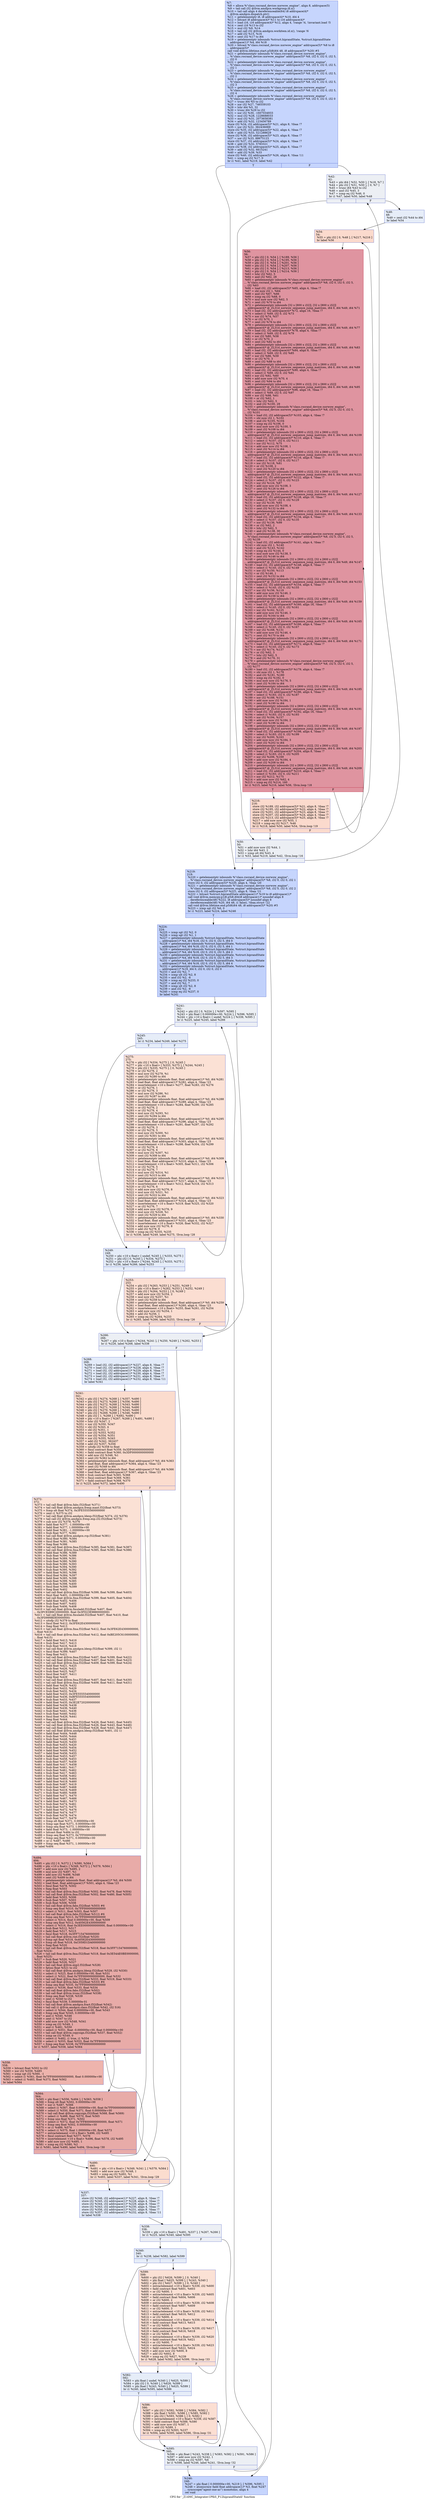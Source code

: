 digraph "CFG for '_Z14MC_Integratev1PfiiS_P12hiprandStateli' function" {
	label="CFG for '_Z14MC_Integratev1PfiiS_P12hiprandStateli' function";

	Node0x5ff8b40 [shape=record,color="#3d50c3ff", style=filled, fillcolor="#7ea1fa70",label="{%7:\l  %8 = alloca %\"class.rocrand_device::xorwow_engine\", align 8, addrspace(5)\l  %9 = tail call i32 @llvm.amdgcn.workgroup.id.x()\l  %10 = tail call align 4 dereferenceable(64) i8 addrspace(4)*\l... @llvm.amdgcn.dispatch.ptr()\l  %11 = getelementptr i8, i8 addrspace(4)* %10, i64 4\l  %12 = bitcast i8 addrspace(4)* %11 to i16 addrspace(4)*\l  %13 = load i16, i16 addrspace(4)* %12, align 4, !range !4, !invariant.load !5\l  %14 = zext i16 %13 to i32\l  %15 = mul i32 %9, %14\l  %16 = tail call i32 @llvm.amdgcn.workitem.id.x(), !range !6\l  %17 = add i32 %15, %16\l  %18 = sext i32 %17 to i64\l  %19 = getelementptr inbounds %struct.hiprandState, %struct.hiprandState\l... addrspace(1)* %4, i64 %18\l  %20 = bitcast %\"class.rocrand_device::xorwow_engine\" addrspace(5)* %8 to i8\l... addrspace(5)*\l  call void @llvm.lifetime.start.p5i8(i64 48, i8 addrspace(5)* %20) #5\l  %21 = getelementptr inbounds %\"class.rocrand_device::xorwow_engine\",\l... %\"class.rocrand_device::xorwow_engine\" addrspace(5)* %8, i32 0, i32 0, i32 5,\l... i32 0\l  %22 = getelementptr inbounds %\"class.rocrand_device::xorwow_engine\",\l... %\"class.rocrand_device::xorwow_engine\" addrspace(5)* %8, i32 0, i32 0, i32 5,\l... i32 1\l  %23 = getelementptr inbounds %\"class.rocrand_device::xorwow_engine\",\l... %\"class.rocrand_device::xorwow_engine\" addrspace(5)* %8, i32 0, i32 0, i32 5,\l... i32 2\l  %24 = getelementptr inbounds %\"class.rocrand_device::xorwow_engine\",\l... %\"class.rocrand_device::xorwow_engine\" addrspace(5)* %8, i32 0, i32 0, i32 5,\l... i32 3\l  %25 = getelementptr inbounds %\"class.rocrand_device::xorwow_engine\",\l... %\"class.rocrand_device::xorwow_engine\" addrspace(5)* %8, i32 0, i32 0, i32 5,\l... i32 4\l  %26 = getelementptr inbounds %\"class.rocrand_device::xorwow_engine\",\l... %\"class.rocrand_device::xorwow_engine\" addrspace(5)* %8, i32 0, i32 0, i32 0\l  %27 = trunc i64 %5 to i32\l  %28 = xor i32 %27, 746559103\l  %29 = lshr i64 %5, 32\l  %30 = trunc i64 %29 to i32\l  %31 = xor i32 %30, -1607034933\l  %32 = mul i32 %28, 1228688033\l  %33 = mul i32 %31, 2073658381\l  %34 = add i32 %32, 123456789\l  store i32 %34, i32 addrspace(5)* %21, align 8, !tbaa !7\l  %35 = xor i32 %32, 362436069\l  store i32 %35, i32 addrspace(5)* %22, align 4, !tbaa !7\l  %36 = add i32 %33, 521288629\l  store i32 %36, i32 addrspace(5)* %23, align 8, !tbaa !7\l  %37 = xor i32 %33, 88675123\l  store i32 %37, i32 addrspace(5)* %24, align 4, !tbaa !7\l  %38 = add i32 %32, 5783321\l  store i32 %38, i32 addrspace(5)* %25, align 8, !tbaa !7\l  %39 = add i32 %32, 6615241\l  %40 = add i32 %39, %33\l  store i32 %40, i32 addrspace(5)* %26, align 8, !tbaa !11\l  %41 = icmp eq i32 %17, 0\l  br i1 %41, label %219, label %42\l|{<s0>T|<s1>F}}"];
	Node0x5ff8b40:s0 -> Node0x5fffea0;
	Node0x5ff8b40:s1 -> Node0x5ffff30;
	Node0x5ffff30 [shape=record,color="#3d50c3ff", style=filled, fillcolor="#d4dbe670",label="{%42:\l42:                                               \l  %43 = phi i64 [ %52, %50 ], [ %18, %7 ]\l  %44 = phi i32 [ %51, %50 ], [ 0, %7 ]\l  %45 = trunc i64 %43 to i32\l  %46 = and i32 %45, 3\l  %47 = icmp eq i32 %46, 0\l  br i1 %47, label %50, label %48\l|{<s0>T|<s1>F}}"];
	Node0x5ffff30:s0 -> Node0x6000070;
	Node0x5ffff30:s1 -> Node0x6000460;
	Node0x6000460 [shape=record,color="#3d50c3ff", style=filled, fillcolor="#c7d7f070",label="{%48:\l48:                                               \l  %49 = zext i32 %44 to i64\l  br label %54\l}"];
	Node0x6000460 -> Node0x6000610;
	Node0x6000070 [shape=record,color="#3d50c3ff", style=filled, fillcolor="#d4dbe670",label="{%50:\l50:                                               \l  %51 = add nuw nsw i32 %44, 1\l  %52 = lshr i64 %43, 2\l  %53 = icmp ult i64 %43, 4\l  br i1 %53, label %219, label %42, !llvm.loop !16\l|{<s0>T|<s1>F}}"];
	Node0x6000070:s0 -> Node0x5fffea0;
	Node0x6000070:s1 -> Node0x5ffff30;
	Node0x6000610 [shape=record,color="#3d50c3ff", style=filled, fillcolor="#f7ac8e70",label="{%54:\l54:                                               \l  %55 = phi i32 [ 0, %48 ], [ %217, %216 ]\l  br label %56\l}"];
	Node0x6000610 -> Node0x6000af0;
	Node0x6000af0 [shape=record,color="#b70d28ff", style=filled, fillcolor="#b70d2870",label="{%56:\l56:                                               \l  %57 = phi i32 [ 0, %54 ], [ %189, %56 ]\l  %58 = phi i32 [ 0, %54 ], [ %195, %56 ]\l  %59 = phi i32 [ 0, %54 ], [ %201, %56 ]\l  %60 = phi i32 [ 0, %54 ], [ %207, %56 ]\l  %61 = phi i32 [ 0, %54 ], [ %213, %56 ]\l  %62 = phi i32 [ 0, %54 ], [ %214, %56 ]\l  %63 = lshr i32 %62, 5\l  %64 = and i32 %62, 28\l  %65 = getelementptr inbounds %\"class.rocrand_device::xorwow_engine\",\l... %\"class.rocrand_device::xorwow_engine\" addrspace(5)* %8, i32 0, i32 0, i32 5,\l... i32 %63\l  %66 = load i32, i32 addrspace(5)* %65, align 4, !tbaa !7\l  %67 = shl nuw i32 1, %64\l  %68 = and i32 %67, %66\l  %69 = icmp eq i32 %68, 0\l  %70 = mul nuw nsw i32 %62, 5\l  %71 = zext i32 %70 to i64\l  %72 = getelementptr inbounds [32 x [800 x i32]], [32 x [800 x i32]]\l... addrspace(4)* @_ZL31d_xorwow_sequence_jump_matrices, i64 0, i64 %49, i64 %71\l  %73 = load i32, i32 addrspace(4)* %72, align 16, !tbaa !7\l  %74 = select i1 %69, i32 0, i32 %73\l  %75 = xor i32 %74, %57\l  %76 = or i32 %70, 1\l  %77 = zext i32 %76 to i64\l  %78 = getelementptr inbounds [32 x [800 x i32]], [32 x [800 x i32]]\l... addrspace(4)* @_ZL31d_xorwow_sequence_jump_matrices, i64 0, i64 %49, i64 %77\l  %79 = load i32, i32 addrspace(4)* %78, align 4, !tbaa !7\l  %80 = select i1 %69, i32 0, i32 %79\l  %81 = xor i32 %80, %58\l  %82 = or i32 %70, 2\l  %83 = zext i32 %82 to i64\l  %84 = getelementptr inbounds [32 x [800 x i32]], [32 x [800 x i32]]\l... addrspace(4)* @_ZL31d_xorwow_sequence_jump_matrices, i64 0, i64 %49, i64 %83\l  %85 = load i32, i32 addrspace(4)* %84, align 8, !tbaa !7\l  %86 = select i1 %69, i32 0, i32 %85\l  %87 = xor i32 %86, %59\l  %88 = or i32 %70, 3\l  %89 = zext i32 %88 to i64\l  %90 = getelementptr inbounds [32 x [800 x i32]], [32 x [800 x i32]]\l... addrspace(4)* @_ZL31d_xorwow_sequence_jump_matrices, i64 0, i64 %49, i64 %89\l  %91 = load i32, i32 addrspace(4)* %90, align 4, !tbaa !7\l  %92 = select i1 %69, i32 0, i32 %91\l  %93 = xor i32 %92, %60\l  %94 = add nuw nsw i32 %70, 4\l  %95 = zext i32 %94 to i64\l  %96 = getelementptr inbounds [32 x [800 x i32]], [32 x [800 x i32]]\l... addrspace(4)* @_ZL31d_xorwow_sequence_jump_matrices, i64 0, i64 %49, i64 %95\l  %97 = load i32, i32 addrspace(4)* %96, align 16, !tbaa !7\l  %98 = select i1 %69, i32 0, i32 %97\l  %99 = xor i32 %98, %61\l  %100 = or i32 %62, 1\l  %101 = lshr i32 %62, 5\l  %102 = and i32 %100, 29\l  %103 = getelementptr inbounds %\"class.rocrand_device::xorwow_engine\",\l... %\"class.rocrand_device::xorwow_engine\" addrspace(5)* %8, i32 0, i32 0, i32 5,\l... i32 %101\l  %104 = load i32, i32 addrspace(5)* %103, align 4, !tbaa !7\l  %105 = shl nuw i32 1, %102\l  %106 = and i32 %105, %104\l  %107 = icmp eq i32 %106, 0\l  %108 = mul nuw nsw i32 %100, 5\l  %109 = zext i32 %108 to i64\l  %110 = getelementptr inbounds [32 x [800 x i32]], [32 x [800 x i32]]\l... addrspace(4)* @_ZL31d_xorwow_sequence_jump_matrices, i64 0, i64 %49, i64 %109\l  %111 = load i32, i32 addrspace(4)* %110, align 4, !tbaa !7\l  %112 = select i1 %107, i32 0, i32 %111\l  %113 = xor i32 %112, %75\l  %114 = add nuw nsw i32 %108, 1\l  %115 = zext i32 %114 to i64\l  %116 = getelementptr inbounds [32 x [800 x i32]], [32 x [800 x i32]]\l... addrspace(4)* @_ZL31d_xorwow_sequence_jump_matrices, i64 0, i64 %49, i64 %115\l  %117 = load i32, i32 addrspace(4)* %116, align 8, !tbaa !7\l  %118 = select i1 %107, i32 0, i32 %117\l  %119 = xor i32 %118, %81\l  %120 = or i32 %108, 2\l  %121 = zext i32 %120 to i64\l  %122 = getelementptr inbounds [32 x [800 x i32]], [32 x [800 x i32]]\l... addrspace(4)* @_ZL31d_xorwow_sequence_jump_matrices, i64 0, i64 %49, i64 %121\l  %123 = load i32, i32 addrspace(4)* %122, align 4, !tbaa !7\l  %124 = select i1 %107, i32 0, i32 %123\l  %125 = xor i32 %124, %87\l  %126 = add nuw nsw i32 %108, 3\l  %127 = zext i32 %126 to i64\l  %128 = getelementptr inbounds [32 x [800 x i32]], [32 x [800 x i32]]\l... addrspace(4)* @_ZL31d_xorwow_sequence_jump_matrices, i64 0, i64 %49, i64 %127\l  %129 = load i32, i32 addrspace(4)* %128, align 16, !tbaa !7\l  %130 = select i1 %107, i32 0, i32 %129\l  %131 = xor i32 %130, %93\l  %132 = add nuw nsw i32 %108, 4\l  %133 = zext i32 %132 to i64\l  %134 = getelementptr inbounds [32 x [800 x i32]], [32 x [800 x i32]]\l... addrspace(4)* @_ZL31d_xorwow_sequence_jump_matrices, i64 0, i64 %49, i64 %133\l  %135 = load i32, i32 addrspace(4)* %134, align 4, !tbaa !7\l  %136 = select i1 %107, i32 0, i32 %135\l  %137 = xor i32 %136, %99\l  %138 = or i32 %62, 2\l  %139 = lshr i32 %62, 5\l  %140 = and i32 %138, 30\l  %141 = getelementptr inbounds %\"class.rocrand_device::xorwow_engine\",\l... %\"class.rocrand_device::xorwow_engine\" addrspace(5)* %8, i32 0, i32 0, i32 5,\l... i32 %139\l  %142 = load i32, i32 addrspace(5)* %141, align 4, !tbaa !7\l  %143 = shl nuw i32 1, %140\l  %144 = and i32 %143, %142\l  %145 = icmp eq i32 %144, 0\l  %146 = mul nuw nsw i32 %138, 5\l  %147 = zext i32 %146 to i64\l  %148 = getelementptr inbounds [32 x [800 x i32]], [32 x [800 x i32]]\l... addrspace(4)* @_ZL31d_xorwow_sequence_jump_matrices, i64 0, i64 %49, i64 %147\l  %149 = load i32, i32 addrspace(4)* %148, align 8, !tbaa !7\l  %150 = select i1 %145, i32 0, i32 %149\l  %151 = xor i32 %150, %113\l  %152 = or i32 %146, 1\l  %153 = zext i32 %152 to i64\l  %154 = getelementptr inbounds [32 x [800 x i32]], [32 x [800 x i32]]\l... addrspace(4)* @_ZL31d_xorwow_sequence_jump_matrices, i64 0, i64 %49, i64 %153\l  %155 = load i32, i32 addrspace(4)* %154, align 4, !tbaa !7\l  %156 = select i1 %145, i32 0, i32 %155\l  %157 = xor i32 %156, %119\l  %158 = add nuw nsw i32 %146, 2\l  %159 = zext i32 %158 to i64\l  %160 = getelementptr inbounds [32 x [800 x i32]], [32 x [800 x i32]]\l... addrspace(4)* @_ZL31d_xorwow_sequence_jump_matrices, i64 0, i64 %49, i64 %159\l  %161 = load i32, i32 addrspace(4)* %160, align 16, !tbaa !7\l  %162 = select i1 %145, i32 0, i32 %161\l  %163 = xor i32 %162, %125\l  %164 = add nuw nsw i32 %146, 3\l  %165 = zext i32 %164 to i64\l  %166 = getelementptr inbounds [32 x [800 x i32]], [32 x [800 x i32]]\l... addrspace(4)* @_ZL31d_xorwow_sequence_jump_matrices, i64 0, i64 %49, i64 %165\l  %167 = load i32, i32 addrspace(4)* %166, align 4, !tbaa !7\l  %168 = select i1 %145, i32 0, i32 %167\l  %169 = xor i32 %168, %131\l  %170 = add nuw nsw i32 %146, 4\l  %171 = zext i32 %170 to i64\l  %172 = getelementptr inbounds [32 x [800 x i32]], [32 x [800 x i32]]\l... addrspace(4)* @_ZL31d_xorwow_sequence_jump_matrices, i64 0, i64 %49, i64 %171\l  %173 = load i32, i32 addrspace(4)* %172, align 8, !tbaa !7\l  %174 = select i1 %145, i32 0, i32 %173\l  %175 = xor i32 %174, %137\l  %176 = or i32 %62, 3\l  %177 = lshr i32 %62, 5\l  %178 = and i32 %176, 31\l  %179 = getelementptr inbounds %\"class.rocrand_device::xorwow_engine\",\l... %\"class.rocrand_device::xorwow_engine\" addrspace(5)* %8, i32 0, i32 0, i32 5,\l... i32 %177\l  %180 = load i32, i32 addrspace(5)* %179, align 4, !tbaa !7\l  %181 = shl nuw i32 1, %178\l  %182 = and i32 %181, %180\l  %183 = icmp eq i32 %182, 0\l  %184 = mul nuw nsw i32 %176, 5\l  %185 = zext i32 %184 to i64\l  %186 = getelementptr inbounds [32 x [800 x i32]], [32 x [800 x i32]]\l... addrspace(4)* @_ZL31d_xorwow_sequence_jump_matrices, i64 0, i64 %49, i64 %185\l  %187 = load i32, i32 addrspace(4)* %186, align 4, !tbaa !7\l  %188 = select i1 %183, i32 0, i32 %187\l  %189 = xor i32 %188, %151\l  %190 = add nuw nsw i32 %184, 1\l  %191 = zext i32 %190 to i64\l  %192 = getelementptr inbounds [32 x [800 x i32]], [32 x [800 x i32]]\l... addrspace(4)* @_ZL31d_xorwow_sequence_jump_matrices, i64 0, i64 %49, i64 %191\l  %193 = load i32, i32 addrspace(4)* %192, align 16, !tbaa !7\l  %194 = select i1 %183, i32 0, i32 %193\l  %195 = xor i32 %194, %157\l  %196 = add nuw nsw i32 %184, 2\l  %197 = zext i32 %196 to i64\l  %198 = getelementptr inbounds [32 x [800 x i32]], [32 x [800 x i32]]\l... addrspace(4)* @_ZL31d_xorwow_sequence_jump_matrices, i64 0, i64 %49, i64 %197\l  %199 = load i32, i32 addrspace(4)* %198, align 4, !tbaa !7\l  %200 = select i1 %183, i32 0, i32 %199\l  %201 = xor i32 %200, %163\l  %202 = add nuw nsw i32 %184, 3\l  %203 = zext i32 %202 to i64\l  %204 = getelementptr inbounds [32 x [800 x i32]], [32 x [800 x i32]]\l... addrspace(4)* @_ZL31d_xorwow_sequence_jump_matrices, i64 0, i64 %49, i64 %203\l  %205 = load i32, i32 addrspace(4)* %204, align 8, !tbaa !7\l  %206 = select i1 %183, i32 0, i32 %205\l  %207 = xor i32 %206, %169\l  %208 = add nuw nsw i32 %184, 4\l  %209 = zext i32 %208 to i64\l  %210 = getelementptr inbounds [32 x [800 x i32]], [32 x [800 x i32]]\l... addrspace(4)* @_ZL31d_xorwow_sequence_jump_matrices, i64 0, i64 %49, i64 %209\l  %211 = load i32, i32 addrspace(4)* %210, align 4, !tbaa !7\l  %212 = select i1 %183, i32 0, i32 %211\l  %213 = xor i32 %212, %175\l  %214 = add nuw nsw i32 %62, 4\l  %215 = icmp eq i32 %214, 160\l  br i1 %215, label %216, label %56, !llvm.loop !18\l|{<s0>T|<s1>F}}"];
	Node0x6000af0:s0 -> Node0x60009b0;
	Node0x6000af0:s1 -> Node0x6000af0;
	Node0x60009b0 [shape=record,color="#3d50c3ff", style=filled, fillcolor="#f7ac8e70",label="{%216:\l216:                                              \l  store i32 %189, i32 addrspace(5)* %21, align 8, !tbaa !7\l  store i32 %195, i32 addrspace(5)* %22, align 4, !tbaa !7\l  store i32 %201, i32 addrspace(5)* %23, align 8, !tbaa !7\l  store i32 %207, i32 addrspace(5)* %24, align 4, !tbaa !7\l  store i32 %213, i32 addrspace(5)* %25, align 8, !tbaa !7\l  %217 = add nuw nsw i32 %55, 1\l  %218 = icmp eq i32 %217, %46\l  br i1 %218, label %50, label %54, !llvm.loop !19\l|{<s0>T|<s1>F}}"];
	Node0x60009b0:s0 -> Node0x6000070;
	Node0x60009b0:s1 -> Node0x6000610;
	Node0x5fffea0 [shape=record,color="#3d50c3ff", style=filled, fillcolor="#7ea1fa70",label="{%219:\l219:                                              \l  %220 = getelementptr inbounds %\"class.rocrand_device::xorwow_engine\",\l... %\"class.rocrand_device::xorwow_engine\" addrspace(5)* %8, i32 0, i32 0, i32 1\l  store i32 0, i32 addrspace(5)* %220, align 4, !tbaa !20\l  %221 = getelementptr inbounds %\"class.rocrand_device::xorwow_engine\",\l... %\"class.rocrand_device::xorwow_engine\" addrspace(5)* %8, i32 0, i32 0, i32 2\l  store i32 0, i32 addrspace(5)* %221, align 8, !tbaa !21\l  %222 = bitcast %struct.hiprandState addrspace(1)* %19 to i8 addrspace(1)*\l  call void @llvm.memcpy.p1i8.p5i8.i64(i8 addrspace(1)* noundef align 8\l... dereferenceable(48) %222, i8 addrspace(5)* noundef align 8\l... dereferenceable(48) %20, i64 48, i1 false), !tbaa.struct !22\l  call void @llvm.lifetime.end.p5i8(i64 48, i8 addrspace(5)* %20) #5\l  %223 = icmp sgt i32 %6, 0\l  br i1 %223, label %224, label %246\l|{<s0>T|<s1>F}}"];
	Node0x5fffea0:s0 -> Node0x60085e0;
	Node0x5fffea0:s1 -> Node0x6008630;
	Node0x60085e0 [shape=record,color="#3d50c3ff", style=filled, fillcolor="#7396f570",label="{%224:\l224:                                              \l  %225 = icmp sgt i32 %2, 0\l  %226 = icmp sgt i32 %1, 1\l  %227 = getelementptr inbounds %struct.hiprandState, %struct.hiprandState\l... addrspace(1)* %4, i64 %18, i32 0, i32 0, i32 5, i64 0\l  %228 = getelementptr inbounds %struct.hiprandState, %struct.hiprandState\l... addrspace(1)* %4, i64 %18, i32 0, i32 0, i32 5, i64 1\l  %229 = getelementptr inbounds %struct.hiprandState, %struct.hiprandState\l... addrspace(1)* %4, i64 %18, i32 0, i32 0, i32 5, i64 2\l  %230 = getelementptr inbounds %struct.hiprandState, %struct.hiprandState\l... addrspace(1)* %4, i64 %18, i32 0, i32 0, i32 5, i64 3\l  %231 = getelementptr inbounds %struct.hiprandState, %struct.hiprandState\l... addrspace(1)* %4, i64 %18, i32 0, i32 0, i32 5, i64 4\l  %232 = getelementptr inbounds %struct.hiprandState, %struct.hiprandState\l... addrspace(1)* %19, i64 0, i32 0, i32 0, i32 0\l  %233 = and i32 %2, 7\l  %234 = icmp ult i32 %2, 8\l  %235 = and i32 %2, -8\l  %236 = icmp eq i32 %233, 0\l  %237 = and i32 %2, 7\l  %238 = icmp ult i32 %2, 8\l  %239 = and i32 %2, -8\l  %240 = icmp eq i32 %237, 0\l  br label %241\l}"];
	Node0x60085e0 -> Node0x60093b0;
	Node0x60093b0 [shape=record,color="#3d50c3ff", style=filled, fillcolor="#d4dbe670",label="{%241:\l241:                                              \l  %242 = phi i32 [ 0, %224 ], [ %597, %595 ]\l  %243 = phi float [ 0.000000e+00, %224 ], [ %596, %595 ]\l  %244 = phi \<10 x float\> [ undef, %224 ], [ %339, %595 ]\l  br i1 %225, label %245, label %266\l|{<s0>T|<s1>F}}"];
	Node0x60093b0:s0 -> Node0x600ac90;
	Node0x60093b0:s1 -> Node0x600ad20;
	Node0x600ac90 [shape=record,color="#3d50c3ff", style=filled, fillcolor="#c7d7f070",label="{%245:\l245:                                              \l  br i1 %234, label %249, label %275\l|{<s0>T|<s1>F}}"];
	Node0x600ac90:s0 -> Node0x600ae60;
	Node0x600ac90:s1 -> Node0x600aeb0;
	Node0x6008630 [shape=record,color="#3d50c3ff", style=filled, fillcolor="#7ea1fa70",label="{%246:\l246:                                              \l  %247 = phi float [ 0.000000e+00, %219 ], [ %596, %595 ]\l  %248 = atomicrmw fadd float addrspace(1)* %3, float %247\l... syncscope(\"agent-one-as\") monotonic, align 4\l  ret void\l}"];
	Node0x600ae60 [shape=record,color="#3d50c3ff", style=filled, fillcolor="#c7d7f070",label="{%249:\l249:                                              \l  %250 = phi \<10 x float\> [ undef, %245 ], [ %333, %275 ]\l  %251 = phi i32 [ 0, %245 ], [ %334, %275 ]\l  %252 = phi \<10 x float\> [ %244, %245 ], [ %333, %275 ]\l  br i1 %236, label %266, label %253\l|{<s0>T|<s1>F}}"];
	Node0x600ae60:s0 -> Node0x600ad20;
	Node0x600ae60:s1 -> Node0x600b420;
	Node0x600b420 [shape=record,color="#3d50c3ff", style=filled, fillcolor="#f7b59970",label="{%253:\l253:                                              \l  %254 = phi i32 [ %263, %253 ], [ %251, %249 ]\l  %255 = phi \<10 x float\> [ %262, %253 ], [ %252, %249 ]\l  %256 = phi i32 [ %264, %253 ], [ 0, %249 ]\l  %257 = add nuw nsw i32 %254, 2\l  %258 = mul nsw i32 %257, %1\l  %259 = sext i32 %258 to i64\l  %260 = getelementptr inbounds float, float addrspace(1)* %0, i64 %259\l  %261 = load float, float addrspace(1)* %260, align 4, !tbaa !23\l  %262 = insertelement \<10 x float\> %255, float %261, i32 %254\l  %263 = add nuw nsw i32 %254, 1\l  %264 = add i32 %256, 1\l  %265 = icmp eq i32 %264, %233\l  br i1 %265, label %266, label %253, !llvm.loop !26\l|{<s0>T|<s1>F}}"];
	Node0x600b420:s0 -> Node0x600ad20;
	Node0x600b420:s1 -> Node0x600b420;
	Node0x600ad20 [shape=record,color="#3d50c3ff", style=filled, fillcolor="#d4dbe670",label="{%266:\l266:                                              \l  %267 = phi \<10 x float\> [ %244, %241 ], [ %250, %249 ], [ %262, %253 ]\l  br i1 %226, label %268, label %338\l|{<s0>T|<s1>F}}"];
	Node0x600ad20:s0 -> Node0x600c910;
	Node0x600ad20:s1 -> Node0x600c960;
	Node0x600c910 [shape=record,color="#3d50c3ff", style=filled, fillcolor="#c1d4f470",label="{%268:\l268:                                              \l  %269 = load i32, i32 addrspace(1)* %227, align 8, !tbaa !7\l  %270 = load i32, i32 addrspace(1)* %228, align 4, !tbaa !7\l  %271 = load i32, i32 addrspace(1)* %229, align 8, !tbaa !7\l  %272 = load i32, i32 addrspace(1)* %230, align 4, !tbaa !7\l  %273 = load i32, i32 addrspace(1)* %231, align 8, !tbaa !7\l  %274 = load i32, i32 addrspace(1)* %232, align 8, !tbaa !11\l  br label %341\l}"];
	Node0x600c910 -> Node0x5ff9ac0;
	Node0x600aeb0 [shape=record,color="#3d50c3ff", style=filled, fillcolor="#f7bca170",label="{%275:\l275:                                              \l  %276 = phi i32 [ %334, %275 ], [ 0, %245 ]\l  %277 = phi \<10 x float\> [ %333, %275 ], [ %244, %245 ]\l  %278 = phi i32 [ %335, %275 ], [ 0, %245 ]\l  %279 = or i32 %276, 2\l  %280 = mul nsw i32 %279, %1\l  %281 = sext i32 %280 to i64\l  %282 = getelementptr inbounds float, float addrspace(1)* %0, i64 %281\l  %283 = load float, float addrspace(1)* %282, align 4, !tbaa !23\l  %284 = insertelement \<10 x float\> %277, float %283, i32 %276\l  %285 = or i32 %276, 1\l  %286 = or i32 %276, 3\l  %287 = mul nsw i32 %286, %1\l  %288 = sext i32 %287 to i64\l  %289 = getelementptr inbounds float, float addrspace(1)* %0, i64 %288\l  %290 = load float, float addrspace(1)* %289, align 4, !tbaa !23\l  %291 = insertelement \<10 x float\> %284, float %290, i32 %285\l  %292 = or i32 %276, 2\l  %293 = or i32 %276, 4\l  %294 = mul nsw i32 %293, %1\l  %295 = sext i32 %294 to i64\l  %296 = getelementptr inbounds float, float addrspace(1)* %0, i64 %295\l  %297 = load float, float addrspace(1)* %296, align 4, !tbaa !23\l  %298 = insertelement \<10 x float\> %291, float %297, i32 %292\l  %299 = or i32 %276, 3\l  %300 = or i32 %276, 5\l  %301 = mul nsw i32 %300, %1\l  %302 = sext i32 %301 to i64\l  %303 = getelementptr inbounds float, float addrspace(1)* %0, i64 %302\l  %304 = load float, float addrspace(1)* %303, align 4, !tbaa !23\l  %305 = insertelement \<10 x float\> %298, float %304, i32 %299\l  %306 = or i32 %276, 4\l  %307 = or i32 %276, 6\l  %308 = mul nsw i32 %307, %1\l  %309 = sext i32 %308 to i64\l  %310 = getelementptr inbounds float, float addrspace(1)* %0, i64 %309\l  %311 = load float, float addrspace(1)* %310, align 4, !tbaa !23\l  %312 = insertelement \<10 x float\> %305, float %311, i32 %306\l  %313 = or i32 %276, 5\l  %314 = or i32 %276, 7\l  %315 = mul nsw i32 %314, %1\l  %316 = sext i32 %315 to i64\l  %317 = getelementptr inbounds float, float addrspace(1)* %0, i64 %316\l  %318 = load float, float addrspace(1)* %317, align 4, !tbaa !23\l  %319 = insertelement \<10 x float\> %312, float %318, i32 %313\l  %320 = or i32 %276, 6\l  %321 = add nuw nsw i32 %276, 8\l  %322 = mul nsw i32 %321, %1\l  %323 = sext i32 %322 to i64\l  %324 = getelementptr inbounds float, float addrspace(1)* %0, i64 %323\l  %325 = load float, float addrspace(1)* %324, align 4, !tbaa !23\l  %326 = insertelement \<10 x float\> %319, float %325, i32 %320\l  %327 = or i32 %276, 7\l  %328 = add nuw nsw i32 %276, 9\l  %329 = mul nsw i32 %328, %1\l  %330 = sext i32 %329 to i64\l  %331 = getelementptr inbounds float, float addrspace(1)* %0, i64 %330\l  %332 = load float, float addrspace(1)* %331, align 4, !tbaa !23\l  %333 = insertelement \<10 x float\> %326, float %332, i32 %327\l  %334 = add nuw nsw i32 %276, 8\l  %335 = add i32 %278, 8\l  %336 = icmp eq i32 %335, %235\l  br i1 %336, label %249, label %275, !llvm.loop !28\l|{<s0>T|<s1>F}}"];
	Node0x600aeb0:s0 -> Node0x600ae60;
	Node0x600aeb0:s1 -> Node0x600aeb0;
	Node0x60107c0 [shape=record,color="#3d50c3ff", style=filled, fillcolor="#c1d4f470",label="{%337:\l337:                                              \l  store i32 %346, i32 addrspace(1)* %227, align 8, !tbaa !7\l  store i32 %345, i32 addrspace(1)* %228, align 4, !tbaa !7\l  store i32 %344, i32 addrspace(1)* %229, align 8, !tbaa !7\l  store i32 %343, i32 addrspace(1)* %230, align 4, !tbaa !7\l  store i32 %356, i32 addrspace(1)* %231, align 8, !tbaa !7\l  store i32 %357, i32 addrspace(1)* %232, align 8, !tbaa !11\l  br label %338\l}"];
	Node0x60107c0 -> Node0x600c960;
	Node0x600c960 [shape=record,color="#3d50c3ff", style=filled, fillcolor="#d4dbe670",label="{%338:\l338:                                              \l  %339 = phi \<10 x float\> [ %491, %337 ], [ %267, %266 ]\l  br i1 %225, label %340, label %595\l|{<s0>T|<s1>F}}"];
	Node0x600c960:s0 -> Node0x5fff4e0;
	Node0x600c960:s1 -> Node0x60094a0;
	Node0x5fff4e0 [shape=record,color="#3d50c3ff", style=filled, fillcolor="#c7d7f070",label="{%340:\l340:                                              \l  br i1 %238, label %582, label %599\l|{<s0>T|<s1>F}}"];
	Node0x5fff4e0:s0 -> Node0x5fff5e0;
	Node0x5fff4e0:s1 -> Node0x5fff630;
	Node0x5ff9ac0 [shape=record,color="#3d50c3ff", style=filled, fillcolor="#f7af9170",label="{%341:\l341:                                              \l  %342 = phi i32 [ %274, %268 ], [ %357, %490 ]\l  %343 = phi i32 [ %273, %268 ], [ %356, %490 ]\l  %344 = phi i32 [ %272, %268 ], [ %343, %490 ]\l  %345 = phi i32 [ %271, %268 ], [ %344, %490 ]\l  %346 = phi i32 [ %270, %268 ], [ %345, %490 ]\l  %347 = phi i32 [ %269, %268 ], [ %346, %490 ]\l  %348 = phi i32 [ 1, %268 ], [ %492, %490 ]\l  %349 = phi \<10 x float\> [ %267, %268 ], [ %491, %490 ]\l  %350 = lshr i32 %347, 2\l  %351 = xor i32 %350, %347\l  %352 = shl i32 %343, 4\l  %353 = shl i32 %351, 1\l  %354 = xor i32 %353, %352\l  %355 = xor i32 %354, %351\l  %356 = xor i32 %355, %343\l  %357 = add i32 %342, 362437\l  %358 = add i32 %357, %356\l  %359 = uitofp i32 %358 to float\l  %360 = fmul contract float %359, 0x3DF0000000000000\l  %361 = fadd contract float %360, 0x3DF0000000000000\l  %362 = add nsw i32 %348, %1\l  %363 = sext i32 %362 to i64\l  %364 = getelementptr inbounds float, float addrspace(1)* %0, i64 %363\l  %365 = load float, float addrspace(1)* %364, align 4, !tbaa !23\l  %366 = zext i32 %348 to i64\l  %367 = getelementptr inbounds float, float addrspace(1)* %0, i64 %366\l  %368 = load float, float addrspace(1)* %367, align 4, !tbaa !23\l  %369 = fsub contract float %365, %368\l  %370 = fmul contract float %369, %361\l  %371 = fadd contract float %368, %370\l  br i1 %225, label %372, label %490\l|{<s0>T|<s1>F}}"];
	Node0x5ff9ac0:s0 -> Node0x60122b0;
	Node0x5ff9ac0:s1 -> Node0x6011100;
	Node0x60122b0 [shape=record,color="#3d50c3ff", style=filled, fillcolor="#f7bca170",label="{%372:\l372:                                              \l  %373 = tail call float @llvm.fabs.f32(float %371)\l  %374 = tail call float @llvm.amdgcn.frexp.mant.f32(float %373)\l  %375 = fcmp olt float %374, 0x3FE5555560000000\l  %376 = zext i1 %375 to i32\l  %377 = tail call float @llvm.amdgcn.ldexp.f32(float %374, i32 %376)\l  %378 = tail call i32 @llvm.amdgcn.frexp.exp.i32.f32(float %373)\l  %379 = sub nsw i32 %378, %376\l  %380 = fadd float %377, -1.000000e+00\l  %381 = fadd float %377, 1.000000e+00\l  %382 = fadd float %381, -1.000000e+00\l  %383 = fsub float %377, %382\l  %384 = tail call float @llvm.amdgcn.rcp.f32(float %381)\l  %385 = fmul float %380, %384\l  %386 = fmul float %381, %385\l  %387 = fneg float %386\l  %388 = tail call float @llvm.fma.f32(float %385, float %381, float %387)\l  %389 = tail call float @llvm.fma.f32(float %385, float %383, float %388)\l  %390 = fadd float %386, %389\l  %391 = fsub float %390, %386\l  %392 = fsub float %389, %391\l  %393 = fsub float %380, %390\l  %394 = fsub float %380, %393\l  %395 = fsub float %394, %390\l  %396 = fsub float %395, %392\l  %397 = fadd float %393, %396\l  %398 = fmul float %384, %397\l  %399 = fadd float %385, %398\l  %400 = fsub float %399, %385\l  %401 = fsub float %398, %400\l  %402 = fmul float %399, %399\l  %403 = fneg float %402\l  %404 = tail call float @llvm.fma.f32(float %399, float %399, float %403)\l  %405 = fmul float %401, 2.000000e+00\l  %406 = tail call float @llvm.fma.f32(float %399, float %405, float %404)\l  %407 = fadd float %402, %406\l  %408 = fsub float %407, %402\l  %409 = fsub float %406, %408\l  %410 = tail call float @llvm.fmuladd.f32(float %407, float\l... 0x3FCED89C20000000, float 0x3FD23E9880000000)\l  %411 = tail call float @llvm.fmuladd.f32(float %407, float %410, float\l... 0x3FD999BDE0000000)\l  %412 = sitofp i32 %379 to float\l  %413 = fmul float %412, 0x3FE62E4300000000\l  %414 = fneg float %413\l  %415 = tail call float @llvm.fma.f32(float %412, float 0x3FE62E4300000000,\l... float %414)\l  %416 = tail call float @llvm.fma.f32(float %412, float 0xBE205C6100000000,\l... float %415)\l  %417 = fadd float %413, %416\l  %418 = fsub float %417, %413\l  %419 = fsub float %416, %418\l  %420 = tail call float @llvm.amdgcn.ldexp.f32(float %399, i32 1)\l  %421 = fmul float %399, %407\l  %422 = fneg float %421\l  %423 = tail call float @llvm.fma.f32(float %407, float %399, float %422)\l  %424 = tail call float @llvm.fma.f32(float %407, float %401, float %423)\l  %425 = tail call float @llvm.fma.f32(float %409, float %399, float %424)\l  %426 = fadd float %421, %425\l  %427 = fsub float %426, %421\l  %428 = fsub float %425, %427\l  %429 = fmul float %407, %411\l  %430 = fneg float %429\l  %431 = tail call float @llvm.fma.f32(float %407, float %411, float %430)\l  %432 = tail call float @llvm.fma.f32(float %409, float %411, float %431)\l  %433 = fadd float %429, %432\l  %434 = fsub float %433, %429\l  %435 = fsub float %432, %434\l  %436 = fadd float %433, 0x3FE5555540000000\l  %437 = fadd float %436, 0xBFE5555540000000\l  %438 = fsub float %433, %437\l  %439 = fadd float %435, 0x3E2E720200000000\l  %440 = fadd float %439, %438\l  %441 = fadd float %436, %440\l  %442 = fsub float %441, %436\l  %443 = fsub float %440, %442\l  %444 = fmul float %426, %441\l  %445 = fneg float %444\l  %446 = tail call float @llvm.fma.f32(float %426, float %441, float %445)\l  %447 = tail call float @llvm.fma.f32(float %426, float %443, float %446)\l  %448 = tail call float @llvm.fma.f32(float %428, float %441, float %447)\l  %449 = tail call float @llvm.amdgcn.ldexp.f32(float %401, i32 1)\l  %450 = fadd float %444, %448\l  %451 = fsub float %450, %444\l  %452 = fsub float %448, %451\l  %453 = fadd float %420, %450\l  %454 = fsub float %453, %420\l  %455 = fsub float %450, %454\l  %456 = fadd float %449, %452\l  %457 = fadd float %456, %455\l  %458 = fadd float %453, %457\l  %459 = fsub float %458, %453\l  %460 = fsub float %457, %459\l  %461 = fadd float %417, %458\l  %462 = fsub float %461, %417\l  %463 = fsub float %461, %462\l  %464 = fsub float %417, %463\l  %465 = fsub float %458, %462\l  %466 = fadd float %465, %464\l  %467 = fadd float %419, %460\l  %468 = fsub float %467, %419\l  %469 = fsub float %467, %468\l  %470 = fsub float %419, %469\l  %471 = fsub float %460, %468\l  %472 = fadd float %471, %470\l  %473 = fadd float %467, %466\l  %474 = fadd float %461, %473\l  %475 = fsub float %474, %461\l  %476 = fsub float %473, %475\l  %477 = fadd float %472, %476\l  %478 = fadd float %474, %477\l  %479 = fsub float %478, %474\l  %480 = fsub float %477, %479\l  %481 = fcmp olt float %371, 0.000000e+00\l  %482 = fcmp uge float %371, 0.000000e+00\l  %483 = fcmp oeq float %373, 1.000000e+00\l  %484 = fadd float %373, -1.000000e+00\l  %485 = bitcast float %484 to i32\l  %486 = fcmp oeq float %373, 0x7FF0000000000000\l  %487 = fcmp oeq float %371, 0.000000e+00\l  %488 = or i1 %487, %486\l  %489 = fcmp oeq float %371, 1.000000e+00\l  br label %494\l}"];
	Node0x60122b0 -> Node0x6017bc0;
	Node0x6011100 [shape=record,color="#3d50c3ff", style=filled, fillcolor="#f7af9170",label="{%490:\l490:                                              \l  %491 = phi \<10 x float\> [ %349, %341 ], [ %579, %564 ]\l  %492 = add nuw nsw i32 %348, 1\l  %493 = icmp eq i32 %492, %1\l  br i1 %493, label %337, label %341, !llvm.loop !29\l|{<s0>T|<s1>F}}"];
	Node0x6011100:s0 -> Node0x60107c0;
	Node0x6011100:s1 -> Node0x5ff9ac0;
	Node0x6017bc0 [shape=record,color="#3d50c3ff", style=filled, fillcolor="#cc403a70",label="{%494:\l494:                                              \l  %495 = phi i32 [ 0, %372 ], [ %580, %564 ]\l  %496 = phi \<10 x float\> [ %349, %372 ], [ %579, %564 ]\l  %497 = add nuw nsw i32 %495, 2\l  %498 = mul nsw i32 %497, %1\l  %499 = add nsw i32 %498, %348\l  %500 = sext i32 %499 to i64\l  %501 = getelementptr inbounds float, float addrspace(1)* %0, i64 %500\l  %502 = load float, float addrspace(1)* %501, align 4, !tbaa !23\l  %503 = fmul float %478, %502\l  %504 = fneg float %503\l  %505 = tail call float @llvm.fma.f32(float %502, float %478, float %504)\l  %506 = tail call float @llvm.fma.f32(float %502, float %480, float %505)\l  %507 = fadd float %503, %506\l  %508 = fsub float %507, %503\l  %509 = fsub float %506, %508\l  %510 = tail call float @llvm.fabs.f32(float %503) #6\l  %511 = fcmp oeq float %510, 0x7FF0000000000000\l  %512 = select i1 %511, float %503, float %507\l  %513 = tail call float @llvm.fabs.f32(float %512) #6\l  %514 = fcmp oeq float %513, 0x7FF0000000000000\l  %515 = select i1 %514, float 0.000000e+00, float %509\l  %516 = fcmp oeq float %512, 0x40562E4300000000\l  %517 = select i1 %516, float 0x3EE0000000000000, float 0.000000e+00\l  %518 = fsub float %512, %517\l  %519 = fadd float %517, %515\l  %520 = fmul float %518, 0x3FF7154760000000\l  %521 = tail call float @llvm.rint.f32(float %520)\l  %522 = fcmp ogt float %518, 0x40562E4300000000\l  %523 = fcmp olt float %518, 0xC059D1DA00000000\l  %524 = fneg float %520\l  %525 = tail call float @llvm.fma.f32(float %518, float 0x3FF7154760000000,\l... float %524)\l  %526 = tail call float @llvm.fma.f32(float %518, float 0x3E54AE0BE0000000,\l... float %525)\l  %527 = fsub float %520, %521\l  %528 = fadd float %526, %527\l  %529 = tail call float @llvm.exp2.f32(float %528)\l  %530 = fptosi float %521 to i32\l  %531 = tail call float @llvm.amdgcn.ldexp.f32(float %529, i32 %530)\l  %532 = select i1 %523, float 0.000000e+00, float %531\l  %533 = select i1 %522, float 0x7FF0000000000000, float %532\l  %534 = tail call float @llvm.fma.f32(float %533, float %519, float %533)\l  %535 = tail call float @llvm.fabs.f32(float %533) #6\l  %536 = fcmp oeq float %535, 0x7FF0000000000000\l  %537 = select i1 %536, float %533, float %534\l  %538 = tail call float @llvm.fabs.f32(float %502)\l  %539 = tail call float @llvm.trunc.f32(float %538)\l  %540 = fcmp oeq float %538, %539\l  %541 = zext i1 %540 to i32\l  %542 = fmul float %539, 5.000000e-01\l  %543 = tail call float @llvm.amdgcn.fract.f32(float %542)\l  %544 = tail call i1 @llvm.amdgcn.class.f32(float %542, i32 516)\l  %545 = select i1 %544, float 0.000000e+00, float %543\l  %546 = fcmp oeq float %545, 0.000000e+00\l  %547 = and i1 %540, %546\l  %548 = zext i1 %547 to i32\l  %549 = add nuw nsw i32 %548, %541\l  %550 = icmp eq i32 %549, 1\l  %551 = and i1 %481, %550\l  %552 = select i1 %551, float -0.000000e+00, float 0.000000e+00\l  %553 = tail call float @llvm.copysign.f32(float %537, float %552)\l  %554 = icmp ne i32 %549, 0\l  %555 = select i1 %482, i1 true, i1 %554\l  %556 = select i1 %555, float %553, float 0x7FF8000000000000\l  %557 = fcmp oeq float %538, 0x7FF0000000000000\l  br i1 %557, label %558, label %564\l|{<s0>T|<s1>F}}"];
	Node0x6017bc0:s0 -> Node0x601c5d0;
	Node0x6017bc0:s1 -> Node0x6017cc0;
	Node0x601c5d0 [shape=record,color="#3d50c3ff", style=filled, fillcolor="#d8564670",label="{%558:\l558:                                              \l  %559 = bitcast float %502 to i32\l  %560 = xor i32 %559, %485\l  %561 = icmp sgt i32 %560, -1\l  %562 = select i1 %561, float 0x7FF0000000000000, float 0.000000e+00\l  %563 = select i1 %483, float %373, float %562\l  br label %564\l}"];
	Node0x601c5d0 -> Node0x6017cc0;
	Node0x6017cc0 [shape=record,color="#3d50c3ff", style=filled, fillcolor="#cc403a70",label="{%564:\l564:                                              \l  %565 = phi float [ %556, %494 ], [ %563, %558 ]\l  %566 = fcmp olt float %502, 0.000000e+00\l  %567 = xor i1 %487, %566\l  %568 = select i1 %567, float 0.000000e+00, float 0x7FF0000000000000\l  %569 = select i1 %550, float %371, float 0.000000e+00\l  %570 = tail call float @llvm.copysign.f32(float %568, float %569)\l  %571 = select i1 %488, float %570, float %565\l  %572 = fcmp uno float %371, %502\l  %573 = select i1 %572, float 0x7FF8000000000000, float %571\l  %574 = fcmp oeq float %502, 0.000000e+00\l  %575 = or i1 %489, %574\l  %576 = select i1 %575, float 1.000000e+00, float %573\l  %577 = extractelement \<10 x float\> %496, i32 %495\l  %578 = fmul contract float %577, %576\l  %579 = insertelement \<10 x float\> %496, float %578, i32 %495\l  %580 = add nuw nsw i32 %495, 1\l  %581 = icmp eq i32 %580, %2\l  br i1 %581, label %490, label %494, !llvm.loop !30\l|{<s0>T|<s1>F}}"];
	Node0x6017cc0:s0 -> Node0x6011100;
	Node0x6017cc0:s1 -> Node0x6017bc0;
	Node0x5fff5e0 [shape=record,color="#3d50c3ff", style=filled, fillcolor="#c7d7f070",label="{%582:\l582:                                              \l  %583 = phi float [ undef, %340 ], [ %625, %599 ]\l  %584 = phi i32 [ 0, %340 ], [ %626, %599 ]\l  %585 = phi float [ %243, %340 ], [ %625, %599 ]\l  br i1 %240, label %595, label %586\l|{<s0>T|<s1>F}}"];
	Node0x5fff5e0:s0 -> Node0x60094a0;
	Node0x5fff5e0:s1 -> Node0x601d910;
	Node0x601d910 [shape=record,color="#3d50c3ff", style=filled, fillcolor="#f7b59970",label="{%586:\l586:                                              \l  %587 = phi i32 [ %592, %586 ], [ %584, %582 ]\l  %588 = phi float [ %591, %586 ], [ %585, %582 ]\l  %589 = phi i32 [ %593, %586 ], [ 0, %582 ]\l  %590 = extractelement \<10 x float\> %339, i32 %587\l  %591 = fadd contract float %588, %590\l  %592 = add nuw nsw i32 %587, 1\l  %593 = add i32 %589, 1\l  %594 = icmp eq i32 %593, %237\l  br i1 %594, label %595, label %586, !llvm.loop !31\l|{<s0>T|<s1>F}}"];
	Node0x601d910:s0 -> Node0x60094a0;
	Node0x601d910:s1 -> Node0x601d910;
	Node0x60094a0 [shape=record,color="#3d50c3ff", style=filled, fillcolor="#d4dbe670",label="{%595:\l595:                                              \l  %596 = phi float [ %243, %338 ], [ %583, %582 ], [ %591, %586 ]\l  %597 = add nuw nsw i32 %242, 1\l  %598 = icmp eq i32 %597, %6\l  br i1 %598, label %246, label %241, !llvm.loop !32\l|{<s0>T|<s1>F}}"];
	Node0x60094a0:s0 -> Node0x6008630;
	Node0x60094a0:s1 -> Node0x60093b0;
	Node0x5fff630 [shape=record,color="#3d50c3ff", style=filled, fillcolor="#f7bca170",label="{%599:\l599:                                              \l  %600 = phi i32 [ %626, %599 ], [ 0, %340 ]\l  %601 = phi float [ %625, %599 ], [ %243, %340 ]\l  %602 = phi i32 [ %627, %599 ], [ 0, %340 ]\l  %603 = extractelement \<10 x float\> %339, i32 %600\l  %604 = fadd contract float %601, %603\l  %605 = or i32 %600, 1\l  %606 = extractelement \<10 x float\> %339, i32 %605\l  %607 = fadd contract float %604, %606\l  %608 = or i32 %600, 2\l  %609 = extractelement \<10 x float\> %339, i32 %608\l  %610 = fadd contract float %607, %609\l  %611 = or i32 %600, 3\l  %612 = extractelement \<10 x float\> %339, i32 %611\l  %613 = fadd contract float %610, %612\l  %614 = or i32 %600, 4\l  %615 = extractelement \<10 x float\> %339, i32 %614\l  %616 = fadd contract float %613, %615\l  %617 = or i32 %600, 5\l  %618 = extractelement \<10 x float\> %339, i32 %617\l  %619 = fadd contract float %616, %618\l  %620 = or i32 %600, 6\l  %621 = extractelement \<10 x float\> %339, i32 %620\l  %622 = fadd contract float %619, %621\l  %623 = or i32 %600, 7\l  %624 = extractelement \<10 x float\> %339, i32 %623\l  %625 = fadd contract float %622, %624\l  %626 = add nuw nsw i32 %600, 8\l  %627 = add i32 %602, 8\l  %628 = icmp eq i32 %627, %239\l  br i1 %628, label %582, label %599, !llvm.loop !33\l|{<s0>T|<s1>F}}"];
	Node0x5fff630:s0 -> Node0x5fff5e0;
	Node0x5fff630:s1 -> Node0x5fff630;
}
